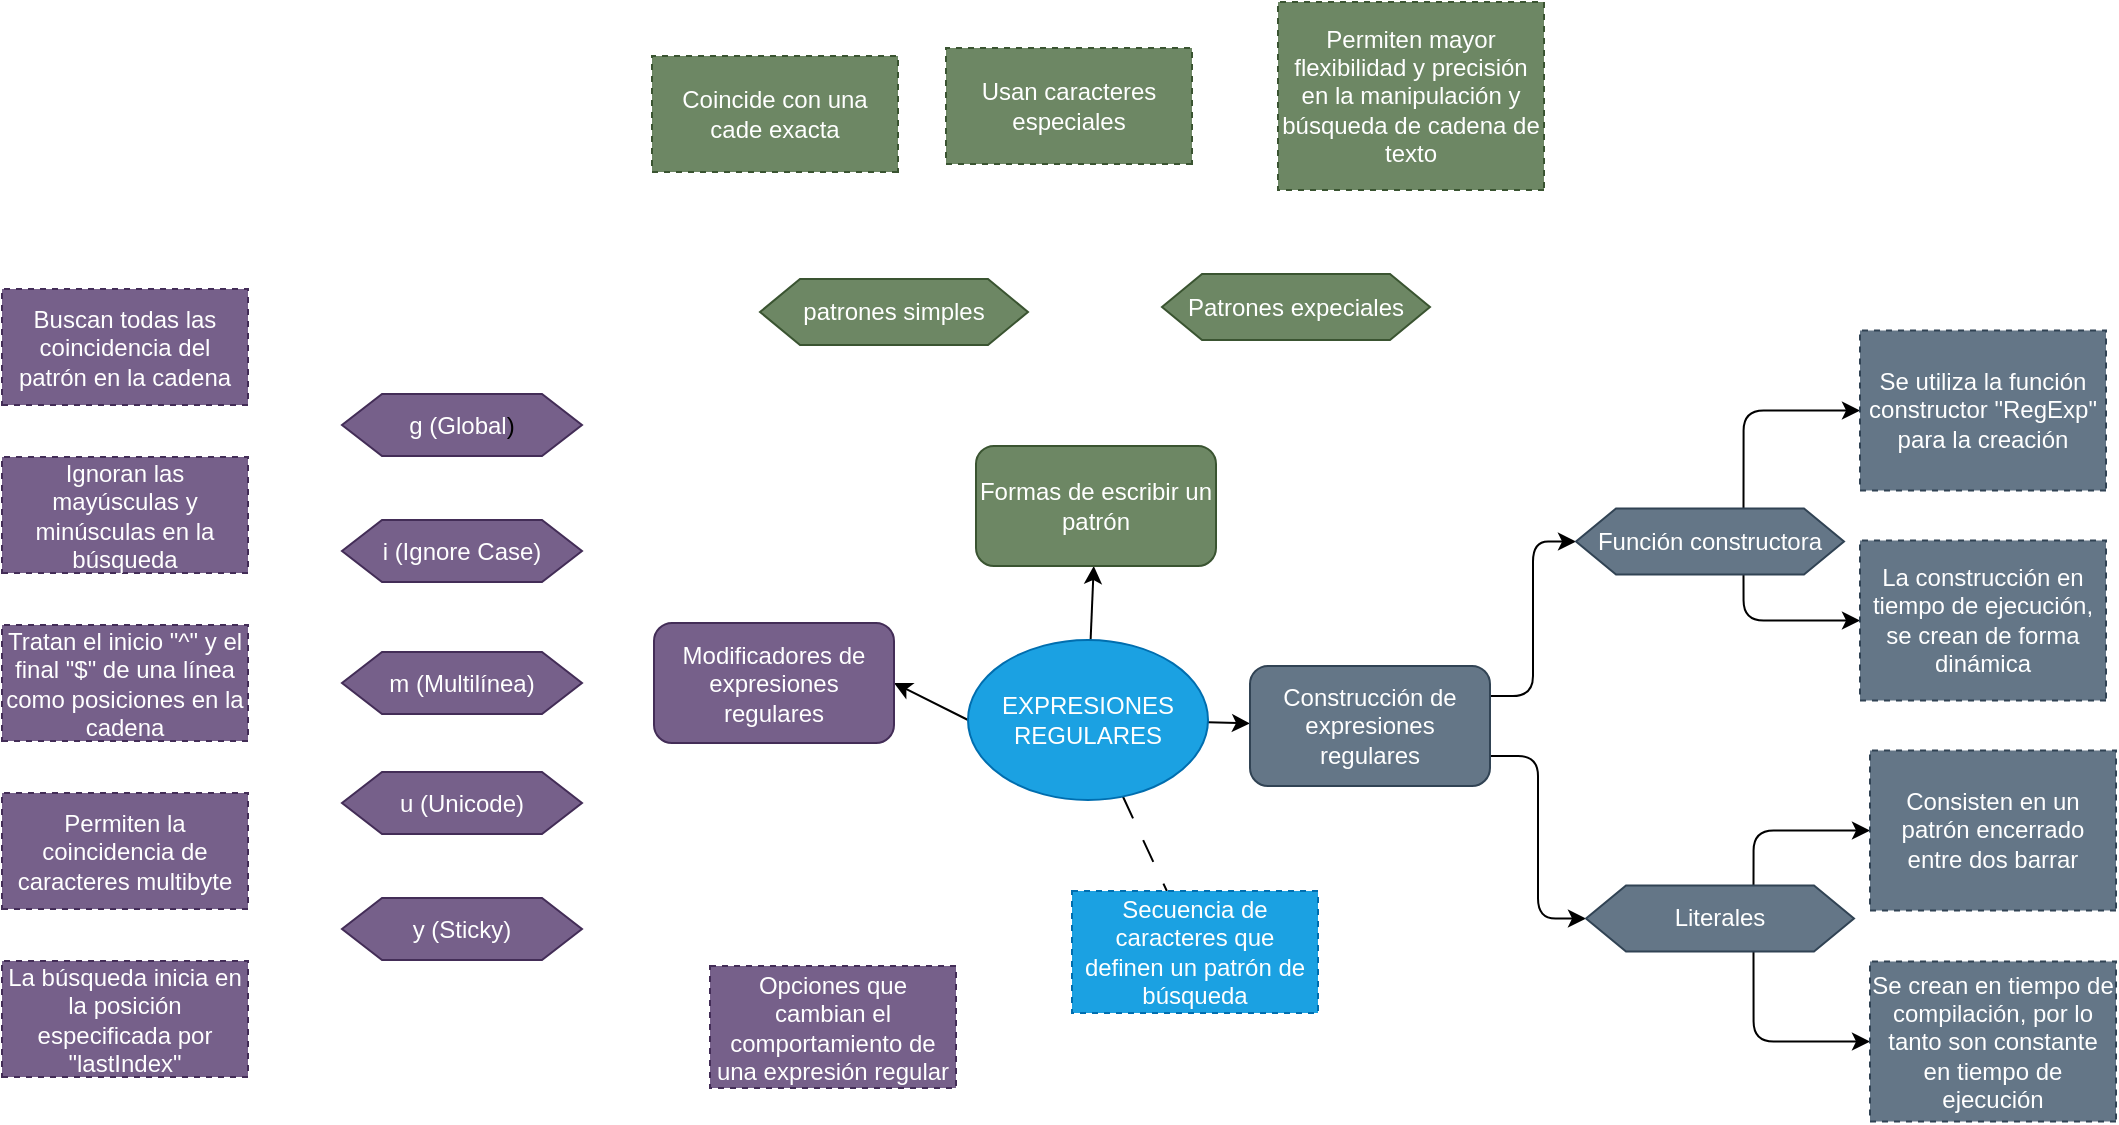 <mxfile version="24.5.1" type="device" pages="2">
  <diagram name="Expresiones regulares" id="2V7hDnaWoVAFgfYuuwn-">
    <mxGraphModel dx="2057" dy="1156" grid="0" gridSize="10" guides="1" tooltips="1" connect="1" arrows="1" fold="1" page="0" pageScale="1" pageWidth="1169" pageHeight="827" background="none" math="0" shadow="0">
      <root>
        <mxCell id="0" />
        <mxCell id="1" parent="0" />
        <mxCell id="ImYyobWtf8lJqjhgtRaY-94" style="rounded=0;orthogonalLoop=1;jettySize=auto;html=1;exitX=0;exitY=0.5;exitDx=0;exitDy=0;entryX=1;entryY=0.5;entryDx=0;entryDy=0;" parent="1" source="ImYyobWtf8lJqjhgtRaY-79" target="ImYyobWtf8lJqjhgtRaY-92" edge="1">
          <mxGeometry relative="1" as="geometry" />
        </mxCell>
        <mxCell id="ImYyobWtf8lJqjhgtRaY-96" value="" style="rounded=0;orthogonalLoop=1;jettySize=auto;html=1;" parent="1" source="ImYyobWtf8lJqjhgtRaY-79" target="ImYyobWtf8lJqjhgtRaY-81" edge="1">
          <mxGeometry relative="1" as="geometry" />
        </mxCell>
        <mxCell id="ImYyobWtf8lJqjhgtRaY-98" value="" style="rounded=0;orthogonalLoop=1;jettySize=auto;html=1;dashed=1;dashPattern=12 12;endArrow=none;endFill=0;" parent="1" source="ImYyobWtf8lJqjhgtRaY-79" target="ImYyobWtf8lJqjhgtRaY-97" edge="1">
          <mxGeometry relative="1" as="geometry" />
        </mxCell>
        <mxCell id="ImYyobWtf8lJqjhgtRaY-140" value="" style="rounded=0;orthogonalLoop=1;jettySize=auto;html=1;" parent="1" source="ImYyobWtf8lJqjhgtRaY-79" target="ImYyobWtf8lJqjhgtRaY-136" edge="1">
          <mxGeometry relative="1" as="geometry" />
        </mxCell>
        <mxCell id="ImYyobWtf8lJqjhgtRaY-79" value="EXPRESIONES REGULARES" style="ellipse;whiteSpace=wrap;html=1;fillColor=#1ba1e2;fontColor=#ffffff;strokeColor=#006EAF;" parent="1" vertex="1">
          <mxGeometry x="9" y="249" width="120" height="80" as="geometry" />
        </mxCell>
        <mxCell id="ImYyobWtf8lJqjhgtRaY-120" style="edgeStyle=orthogonalEdgeStyle;rounded=1;orthogonalLoop=1;jettySize=auto;html=1;exitX=1;exitY=0.25;exitDx=0;exitDy=0;entryX=0;entryY=0.5;entryDx=0;entryDy=0;curved=0;" parent="1" source="ImYyobWtf8lJqjhgtRaY-81" target="ImYyobWtf8lJqjhgtRaY-101" edge="1">
          <mxGeometry relative="1" as="geometry" />
        </mxCell>
        <mxCell id="ImYyobWtf8lJqjhgtRaY-121" style="edgeStyle=orthogonalEdgeStyle;rounded=1;orthogonalLoop=1;jettySize=auto;html=1;exitX=1;exitY=0.75;exitDx=0;exitDy=0;entryX=0;entryY=0.5;entryDx=0;entryDy=0;strokeColor=none;curved=0;" parent="1" source="ImYyobWtf8lJqjhgtRaY-81" target="ImYyobWtf8lJqjhgtRaY-102" edge="1">
          <mxGeometry relative="1" as="geometry" />
        </mxCell>
        <mxCell id="ImYyobWtf8lJqjhgtRaY-126" style="edgeStyle=orthogonalEdgeStyle;rounded=1;orthogonalLoop=1;jettySize=auto;html=1;exitX=1;exitY=0.75;exitDx=0;exitDy=0;entryX=0;entryY=0.5;entryDx=0;entryDy=0;curved=0;" parent="1" source="ImYyobWtf8lJqjhgtRaY-81" target="ImYyobWtf8lJqjhgtRaY-102" edge="1">
          <mxGeometry relative="1" as="geometry" />
        </mxCell>
        <mxCell id="ImYyobWtf8lJqjhgtRaY-81" value="Construcción de expresiones regulares" style="rounded=1;whiteSpace=wrap;html=1;fillColor=#647687;strokeColor=#314354;fontColor=#ffffff;" parent="1" vertex="1">
          <mxGeometry x="150" y="262" width="120" height="60" as="geometry" />
        </mxCell>
        <mxCell id="ImYyobWtf8lJqjhgtRaY-154" value="" style="edgeStyle=orthogonalEdgeStyle;rounded=1;orthogonalLoop=1;jettySize=auto;html=1;fillColor=#76608a;strokeColor=#FFFFFF;curved=0;" parent="1" source="ImYyobWtf8lJqjhgtRaY-92" target="ImYyobWtf8lJqjhgtRaY-150" edge="1">
          <mxGeometry relative="1" as="geometry" />
        </mxCell>
        <mxCell id="ImYyobWtf8lJqjhgtRaY-155" style="edgeStyle=orthogonalEdgeStyle;rounded=1;orthogonalLoop=1;jettySize=auto;html=1;exitX=0.25;exitY=0;exitDx=0;exitDy=0;entryX=1;entryY=0.5;entryDx=0;entryDy=0;fillColor=#76608a;strokeColor=#FFFFFF;curved=0;" parent="1" source="ImYyobWtf8lJqjhgtRaY-92" target="ImYyobWtf8lJqjhgtRaY-148" edge="1">
          <mxGeometry relative="1" as="geometry" />
        </mxCell>
        <mxCell id="ImYyobWtf8lJqjhgtRaY-156" style="edgeStyle=orthogonalEdgeStyle;rounded=1;orthogonalLoop=1;jettySize=auto;html=1;exitX=0.5;exitY=0;exitDx=0;exitDy=0;entryX=1;entryY=0.5;entryDx=0;entryDy=0;fillColor=#76608a;strokeColor=#FFFFFF;curved=0;" parent="1" source="ImYyobWtf8lJqjhgtRaY-92" target="ImYyobWtf8lJqjhgtRaY-153" edge="1">
          <mxGeometry relative="1" as="geometry" />
        </mxCell>
        <mxCell id="ImYyobWtf8lJqjhgtRaY-157" style="edgeStyle=orthogonalEdgeStyle;rounded=1;orthogonalLoop=1;jettySize=auto;html=1;exitX=0.25;exitY=1;exitDx=0;exitDy=0;entryX=1;entryY=0.5;entryDx=0;entryDy=0;fillColor=#76608a;strokeColor=#FFFFFF;curved=0;" parent="1" source="ImYyobWtf8lJqjhgtRaY-92" target="ImYyobWtf8lJqjhgtRaY-151" edge="1">
          <mxGeometry relative="1" as="geometry" />
        </mxCell>
        <mxCell id="ImYyobWtf8lJqjhgtRaY-158" style="edgeStyle=orthogonalEdgeStyle;rounded=1;orthogonalLoop=1;jettySize=auto;html=1;exitX=0.5;exitY=1;exitDx=0;exitDy=0;entryX=1;entryY=0.5;entryDx=0;entryDy=0;fillColor=#76608a;strokeColor=#FFFFFF;curved=0;" parent="1" source="ImYyobWtf8lJqjhgtRaY-92" target="ImYyobWtf8lJqjhgtRaY-152" edge="1">
          <mxGeometry relative="1" as="geometry" />
        </mxCell>
        <mxCell id="ImYyobWtf8lJqjhgtRaY-170" style="edgeStyle=orthogonalEdgeStyle;rounded=0;orthogonalLoop=1;jettySize=auto;html=1;exitX=0.75;exitY=1;exitDx=0;exitDy=0;entryX=0.5;entryY=0;entryDx=0;entryDy=0;endArrow=none;endFill=0;dashed=1;dashPattern=12 12;fillColor=#76608a;strokeColor=#FFFFFF;" parent="1" source="ImYyobWtf8lJqjhgtRaY-92" target="ImYyobWtf8lJqjhgtRaY-169" edge="1">
          <mxGeometry relative="1" as="geometry" />
        </mxCell>
        <mxCell id="ImYyobWtf8lJqjhgtRaY-92" value="Modificadores de expresiones regulares" style="rounded=1;whiteSpace=wrap;html=1;fillColor=#76608a;fontColor=#ffffff;strokeColor=#432D57;" parent="1" vertex="1">
          <mxGeometry x="-148" y="240.5" width="120" height="60" as="geometry" />
        </mxCell>
        <mxCell id="ImYyobWtf8lJqjhgtRaY-97" value="Secuencia de caracteres que definen un patrón de búsqueda" style="text;html=1;align=center;verticalAlign=middle;whiteSpace=wrap;rounded=0;dashed=1;strokeColor=#006EAF;fillColor=#1ba1e2;fontColor=#ffffff;" parent="1" vertex="1">
          <mxGeometry x="61" y="374.5" width="123" height="61" as="geometry" />
        </mxCell>
        <mxCell id="ImYyobWtf8lJqjhgtRaY-122" style="edgeStyle=orthogonalEdgeStyle;rounded=1;orthogonalLoop=1;jettySize=auto;html=1;exitX=0.625;exitY=0;exitDx=0;exitDy=0;entryX=0;entryY=0.5;entryDx=0;entryDy=0;curved=0;fillColor=#004C99;" parent="1" source="ImYyobWtf8lJqjhgtRaY-101" target="ImYyobWtf8lJqjhgtRaY-116" edge="1">
          <mxGeometry relative="1" as="geometry" />
        </mxCell>
        <mxCell id="ImYyobWtf8lJqjhgtRaY-123" style="edgeStyle=orthogonalEdgeStyle;rounded=1;orthogonalLoop=1;jettySize=auto;html=1;exitX=0.625;exitY=1;exitDx=0;exitDy=0;entryX=0;entryY=0.5;entryDx=0;entryDy=0;curved=0;fillColor=#004C99;" parent="1" source="ImYyobWtf8lJqjhgtRaY-101" target="ImYyobWtf8lJqjhgtRaY-118" edge="1">
          <mxGeometry relative="1" as="geometry" />
        </mxCell>
        <mxCell id="ImYyobWtf8lJqjhgtRaY-101" value="Función constructora" style="shape=hexagon;perimeter=hexagonPerimeter2;whiteSpace=wrap;html=1;fixedSize=1;fillColor=#647687;fontColor=#ffffff;strokeColor=#314354;" parent="1" vertex="1">
          <mxGeometry x="313" y="183.25" width="134" height="33" as="geometry" />
        </mxCell>
        <mxCell id="ImYyobWtf8lJqjhgtRaY-124" style="edgeStyle=orthogonalEdgeStyle;rounded=1;orthogonalLoop=1;jettySize=auto;html=1;exitX=0.625;exitY=0;exitDx=0;exitDy=0;entryX=0;entryY=0.5;entryDx=0;entryDy=0;curved=0;fillColor=#004C99;" parent="1" source="ImYyobWtf8lJqjhgtRaY-102" target="ImYyobWtf8lJqjhgtRaY-111" edge="1">
          <mxGeometry relative="1" as="geometry" />
        </mxCell>
        <mxCell id="ImYyobWtf8lJqjhgtRaY-125" style="edgeStyle=orthogonalEdgeStyle;rounded=1;orthogonalLoop=1;jettySize=auto;html=1;exitX=0.625;exitY=1;exitDx=0;exitDy=0;entryX=0;entryY=0.5;entryDx=0;entryDy=0;curved=0;fillColor=#004C99;" parent="1" source="ImYyobWtf8lJqjhgtRaY-102" target="ImYyobWtf8lJqjhgtRaY-113" edge="1">
          <mxGeometry relative="1" as="geometry" />
        </mxCell>
        <mxCell id="ImYyobWtf8lJqjhgtRaY-102" value="Literales" style="shape=hexagon;perimeter=hexagonPerimeter2;whiteSpace=wrap;html=1;fixedSize=1;fillColor=#647687;fontColor=#ffffff;strokeColor=#314354;" parent="1" vertex="1">
          <mxGeometry x="318" y="371.75" width="134" height="33" as="geometry" />
        </mxCell>
        <mxCell id="ImYyobWtf8lJqjhgtRaY-111" value="Consisten en un patrón encerrado entre dos barrar" style="text;html=1;align=center;verticalAlign=middle;whiteSpace=wrap;rounded=0;dashed=1;strokeColor=#314354;fillColor=#647687;flipH=1;flipV=1;fontColor=#ffffff;" parent="1" vertex="1">
          <mxGeometry x="460" y="304.25" width="123" height="80" as="geometry" />
        </mxCell>
        <mxCell id="ImYyobWtf8lJqjhgtRaY-113" value="Se crean en tiempo de compilación, por lo tanto son constante en tiempo de ejecución" style="text;html=1;align=center;verticalAlign=middle;whiteSpace=wrap;rounded=0;dashed=1;strokeColor=#314354;fillColor=#647687;flipH=1;flipV=1;fontColor=#ffffff;" parent="1" vertex="1">
          <mxGeometry x="460" y="409.75" width="123" height="80" as="geometry" />
        </mxCell>
        <mxCell id="ImYyobWtf8lJqjhgtRaY-116" value="Se utiliza la función constructor &quot;RegExp&quot; para la creación" style="text;html=1;align=center;verticalAlign=middle;whiteSpace=wrap;rounded=0;dashed=1;strokeColor=#314354;fillColor=#647687;flipH=1;flipV=1;fontColor=#ffffff;" parent="1" vertex="1">
          <mxGeometry x="455" y="94.25" width="123" height="80" as="geometry" />
        </mxCell>
        <mxCell id="ImYyobWtf8lJqjhgtRaY-118" value="La construcción en tiempo de ejecución, se crean de forma dinámica" style="text;html=1;align=center;verticalAlign=middle;whiteSpace=wrap;rounded=0;dashed=1;strokeColor=#314354;fillColor=#647687;flipH=1;flipV=1;fontColor=#ffffff;" parent="1" vertex="1">
          <mxGeometry x="455" y="199.25" width="123" height="80" as="geometry" />
        </mxCell>
        <mxCell id="ImYyobWtf8lJqjhgtRaY-141" style="edgeStyle=orthogonalEdgeStyle;rounded=1;orthogonalLoop=1;jettySize=auto;html=1;exitX=0.25;exitY=0;exitDx=0;exitDy=0;entryX=0.5;entryY=1;entryDx=0;entryDy=0;curved=0;fillColor=#6d8764;strokeColor=#FFFFFF;" parent="1" source="ImYyobWtf8lJqjhgtRaY-136" target="ImYyobWtf8lJqjhgtRaY-137" edge="1">
          <mxGeometry relative="1" as="geometry" />
        </mxCell>
        <mxCell id="ImYyobWtf8lJqjhgtRaY-142" style="edgeStyle=orthogonalEdgeStyle;rounded=1;orthogonalLoop=1;jettySize=auto;html=1;exitX=0.75;exitY=0;exitDx=0;exitDy=0;curved=0;fillColor=#6d8764;strokeColor=#FFFFFF;" parent="1" source="ImYyobWtf8lJqjhgtRaY-136" target="ImYyobWtf8lJqjhgtRaY-138" edge="1">
          <mxGeometry relative="1" as="geometry" />
        </mxCell>
        <mxCell id="ImYyobWtf8lJqjhgtRaY-136" value="Formas de escribir un patrón" style="rounded=1;whiteSpace=wrap;html=1;fillColor=#6d8764;strokeColor=#3A5431;fontColor=#ffffff;" parent="1" vertex="1">
          <mxGeometry x="13" y="152" width="120" height="60" as="geometry" />
        </mxCell>
        <mxCell id="ImYyobWtf8lJqjhgtRaY-143" value="" style="edgeStyle=orthogonalEdgeStyle;rounded=1;orthogonalLoop=1;jettySize=auto;html=1;curved=0;fillColor=#6d8764;strokeColor=#FFFFFF;" parent="1" source="ImYyobWtf8lJqjhgtRaY-137" target="ImYyobWtf8lJqjhgtRaY-139" edge="1">
          <mxGeometry relative="1" as="geometry" />
        </mxCell>
        <mxCell id="ImYyobWtf8lJqjhgtRaY-137" value="patrones simples" style="shape=hexagon;perimeter=hexagonPerimeter2;whiteSpace=wrap;html=1;fixedSize=1;fillColor=#6d8764;strokeColor=#3A5431;fontColor=#ffffff;" parent="1" vertex="1">
          <mxGeometry x="-95" y="68.5" width="134" height="33" as="geometry" />
        </mxCell>
        <mxCell id="ImYyobWtf8lJqjhgtRaY-145" style="edgeStyle=orthogonalEdgeStyle;rounded=1;orthogonalLoop=1;jettySize=auto;html=1;exitX=0.375;exitY=0;exitDx=0;exitDy=0;entryX=0.5;entryY=1;entryDx=0;entryDy=0;curved=0;fillColor=#6d8764;strokeColor=#FFFFFF;" parent="1" source="ImYyobWtf8lJqjhgtRaY-138" target="ImYyobWtf8lJqjhgtRaY-144" edge="1">
          <mxGeometry relative="1" as="geometry" />
        </mxCell>
        <mxCell id="ImYyobWtf8lJqjhgtRaY-147" style="edgeStyle=orthogonalEdgeStyle;rounded=1;orthogonalLoop=1;jettySize=auto;html=1;exitX=0.625;exitY=0;exitDx=0;exitDy=0;entryX=0.5;entryY=1;entryDx=0;entryDy=0;curved=0;fillColor=#6d8764;strokeColor=#FFFFFF;" parent="1" source="ImYyobWtf8lJqjhgtRaY-138" target="ImYyobWtf8lJqjhgtRaY-146" edge="1">
          <mxGeometry relative="1" as="geometry" />
        </mxCell>
        <mxCell id="ImYyobWtf8lJqjhgtRaY-138" value="Patrones expeciales" style="shape=hexagon;perimeter=hexagonPerimeter2;whiteSpace=wrap;html=1;fixedSize=1;fillColor=#6d8764;strokeColor=#3A5431;fontColor=#ffffff;" parent="1" vertex="1">
          <mxGeometry x="106" y="66.0" width="134" height="33" as="geometry" />
        </mxCell>
        <mxCell id="ImYyobWtf8lJqjhgtRaY-139" value="Coincide con una cade exacta" style="text;html=1;align=center;verticalAlign=middle;whiteSpace=wrap;rounded=0;dashed=1;strokeColor=#3A5431;fillColor=#6d8764;flipH=1;flipV=1;fontColor=#ffffff;" parent="1" vertex="1">
          <mxGeometry x="-149" y="-43" width="123" height="58" as="geometry" />
        </mxCell>
        <mxCell id="ImYyobWtf8lJqjhgtRaY-144" value="Usan caracteres especiales&lt;span style=&quot;font-family: monospace; font-size: 0px; text-align: start; text-wrap: nowrap;&quot;&gt;%3CmxGraphModel%3E%3Croot%3E%3CmxCell%20id%3D%220%22%2F%3E%3CmxCell%20id%3D%221%22%20parent%3D%220%22%2F%3E%3CmxCell%20id%3D%222%22%20value%3D%22Coincide%20con%20una%20cade%20exacta%22%20style%3D%22text%3Bhtml%3D1%3Balign%3Dcenter%3BverticalAlign%3Dmiddle%3BwhiteSpace%3Dwrap%3Brounded%3D0%3Bdashed%3D1%3BstrokeColor%3Ddefault%3BfillColor%3D%23004C99%3BflipH%3D1%3BflipV%3D1%3B%22%20vertex%3D%221%22%20parent%3D%221%22%3E%3CmxGeometry%20x%3D%22-89.5%22%20y%3D%22-46%22%20width%3D%22123%22%20height%3D%2258%22%20as%3D%22geometry%22%2F%3E%3C%2FmxCell%3E%3C%2Froot%3E%3C%2FmxGraphModel%3E&lt;/span&gt;" style="text;html=1;align=center;verticalAlign=middle;whiteSpace=wrap;rounded=0;dashed=1;strokeColor=#3A5431;fillColor=#6d8764;flipH=1;flipV=1;fontColor=#ffffff;" parent="1" vertex="1">
          <mxGeometry x="-2" y="-47" width="123" height="58" as="geometry" />
        </mxCell>
        <mxCell id="ImYyobWtf8lJqjhgtRaY-146" value="Permiten mayor flexibilidad y precisión en la manipulación y búsqueda de cadena de texto" style="text;html=1;align=center;verticalAlign=middle;whiteSpace=wrap;rounded=0;dashed=1;strokeColor=#3A5431;fillColor=#6d8764;flipH=1;flipV=1;fontColor=#ffffff;" parent="1" vertex="1">
          <mxGeometry x="164" y="-70" width="133" height="94" as="geometry" />
        </mxCell>
        <mxCell id="ImYyobWtf8lJqjhgtRaY-165" style="edgeStyle=orthogonalEdgeStyle;rounded=1;orthogonalLoop=1;jettySize=auto;html=1;exitX=0;exitY=0.5;exitDx=0;exitDy=0;entryX=1;entryY=0.5;entryDx=0;entryDy=0;fillColor=#76608a;strokeColor=#FFFFFF;curved=0;" parent="1" source="ImYyobWtf8lJqjhgtRaY-148" target="ImYyobWtf8lJqjhgtRaY-161" edge="1">
          <mxGeometry relative="1" as="geometry" />
        </mxCell>
        <mxCell id="ImYyobWtf8lJqjhgtRaY-148" value="i (Ignore Case)" style="shape=hexagon;perimeter=hexagonPerimeter2;whiteSpace=wrap;html=1;fixedSize=1;flipH=0;flipV=0;fillColor=#76608a;fontColor=#ffffff;strokeColor=#432D57;" parent="1" vertex="1">
          <mxGeometry x="-304" y="189" width="120" height="31" as="geometry" />
        </mxCell>
        <mxCell id="ImYyobWtf8lJqjhgtRaY-166" style="edgeStyle=orthogonalEdgeStyle;rounded=1;orthogonalLoop=1;jettySize=auto;html=1;exitX=0;exitY=0.5;exitDx=0;exitDy=0;entryX=1;entryY=0.5;entryDx=0;entryDy=0;fillColor=#76608a;strokeColor=#FFFFFF;curved=0;" parent="1" source="ImYyobWtf8lJqjhgtRaY-150" target="ImYyobWtf8lJqjhgtRaY-159" edge="1">
          <mxGeometry relative="1" as="geometry" />
        </mxCell>
        <mxCell id="ImYyobWtf8lJqjhgtRaY-150" value="m (Multilínea)" style="shape=hexagon;perimeter=hexagonPerimeter2;whiteSpace=wrap;html=1;fixedSize=1;flipH=0;flipV=0;fillColor=#76608a;fontColor=#ffffff;strokeColor=#432D57;" parent="1" vertex="1">
          <mxGeometry x="-304" y="255" width="120" height="31" as="geometry" />
        </mxCell>
        <mxCell id="ImYyobWtf8lJqjhgtRaY-167" style="edgeStyle=orthogonalEdgeStyle;rounded=1;orthogonalLoop=1;jettySize=auto;html=1;exitX=0;exitY=0.5;exitDx=0;exitDy=0;entryX=1;entryY=0.5;entryDx=0;entryDy=0;fillColor=#76608a;strokeColor=#FFFFFF;curved=0;" parent="1" source="ImYyobWtf8lJqjhgtRaY-151" target="ImYyobWtf8lJqjhgtRaY-160" edge="1">
          <mxGeometry relative="1" as="geometry" />
        </mxCell>
        <mxCell id="ImYyobWtf8lJqjhgtRaY-151" value="u (Unicode)" style="shape=hexagon;perimeter=hexagonPerimeter2;whiteSpace=wrap;html=1;fixedSize=1;flipH=0;flipV=0;fillColor=#76608a;fontColor=#ffffff;strokeColor=#432D57;" parent="1" vertex="1">
          <mxGeometry x="-304" y="315" width="120" height="31" as="geometry" />
        </mxCell>
        <mxCell id="ImYyobWtf8lJqjhgtRaY-168" style="edgeStyle=orthogonalEdgeStyle;rounded=1;orthogonalLoop=1;jettySize=auto;html=1;exitX=0;exitY=0.5;exitDx=0;exitDy=0;entryX=1;entryY=0.5;entryDx=0;entryDy=0;fillColor=#76608a;strokeColor=#FFFFFF;curved=0;" parent="1" source="ImYyobWtf8lJqjhgtRaY-152" target="ImYyobWtf8lJqjhgtRaY-163" edge="1">
          <mxGeometry relative="1" as="geometry" />
        </mxCell>
        <mxCell id="ImYyobWtf8lJqjhgtRaY-152" value="y (Sticky)" style="shape=hexagon;perimeter=hexagonPerimeter2;whiteSpace=wrap;html=1;fixedSize=1;flipH=0;flipV=0;fillColor=#76608a;fontColor=#ffffff;strokeColor=#432D57;" parent="1" vertex="1">
          <mxGeometry x="-304" y="378" width="120" height="31" as="geometry" />
        </mxCell>
        <mxCell id="ImYyobWtf8lJqjhgtRaY-164" style="edgeStyle=orthogonalEdgeStyle;rounded=1;orthogonalLoop=1;jettySize=auto;html=1;exitX=0;exitY=0.5;exitDx=0;exitDy=0;entryX=1;entryY=0.5;entryDx=0;entryDy=0;fillColor=#76608a;strokeColor=#FFFFFF;curved=0;" parent="1" source="ImYyobWtf8lJqjhgtRaY-153" target="ImYyobWtf8lJqjhgtRaY-162" edge="1">
          <mxGeometry relative="1" as="geometry" />
        </mxCell>
        <mxCell id="ImYyobWtf8lJqjhgtRaY-153" value="g (Global&lt;span data-darkreader-inline-color=&quot;&quot; data-darkreader-inline-bgcolor=&quot;&quot; style=&quot;background-color: initial; color: rgb(0, 0, 0); --darkreader-inline-bgcolor: initial; --darkreader-inline-color: #e8e6e3;&quot;&gt;)&lt;/span&gt;" style="shape=hexagon;perimeter=hexagonPerimeter2;whiteSpace=wrap;html=1;fixedSize=1;flipH=0;flipV=0;fillColor=#76608a;fontColor=#ffffff;strokeColor=#432D57;" parent="1" vertex="1">
          <mxGeometry x="-304" y="126" width="120" height="31" as="geometry" />
        </mxCell>
        <mxCell id="ImYyobWtf8lJqjhgtRaY-159" value="Tratan el inicio &quot;^&quot; y el final &quot;$&quot; de una línea como posiciones en la cadena" style="text;html=1;align=center;verticalAlign=middle;whiteSpace=wrap;rounded=0;dashed=1;strokeColor=#432D57;fillColor=#76608a;flipH=0;flipV=1;fontColor=#ffffff;" parent="1" vertex="1">
          <mxGeometry x="-474" y="241.5" width="123" height="58" as="geometry" />
        </mxCell>
        <mxCell id="ImYyobWtf8lJqjhgtRaY-160" value="Permiten la coincidencia de caracteres multibyte" style="text;html=1;align=center;verticalAlign=middle;whiteSpace=wrap;rounded=0;dashed=1;strokeColor=#432D57;fillColor=#76608a;flipH=0;flipV=1;fontColor=#ffffff;" parent="1" vertex="1">
          <mxGeometry x="-474" y="325.5" width="123" height="58" as="geometry" />
        </mxCell>
        <mxCell id="ImYyobWtf8lJqjhgtRaY-161" value="Ignoran las mayúsculas y minúsculas en la búsqueda" style="text;html=1;align=center;verticalAlign=middle;whiteSpace=wrap;rounded=0;dashed=1;strokeColor=#432D57;fillColor=#76608a;flipH=0;flipV=1;fontColor=#ffffff;" parent="1" vertex="1">
          <mxGeometry x="-474" y="157.5" width="123" height="58" as="geometry" />
        </mxCell>
        <mxCell id="ImYyobWtf8lJqjhgtRaY-162" value="Buscan todas las coincidencia del patrón en la cadena" style="text;html=1;align=center;verticalAlign=middle;whiteSpace=wrap;rounded=0;dashed=1;strokeColor=#432D57;fillColor=#76608a;flipH=0;flipV=1;fontColor=#ffffff;" parent="1" vertex="1">
          <mxGeometry x="-474" y="73.5" width="123" height="58" as="geometry" />
        </mxCell>
        <mxCell id="ImYyobWtf8lJqjhgtRaY-163" value="La búsqueda inicia en la posición especificada por &quot;lastIndex&quot;" style="text;html=1;align=center;verticalAlign=middle;whiteSpace=wrap;rounded=0;dashed=1;strokeColor=#432D57;fillColor=#76608a;flipH=0;flipV=1;fontColor=#ffffff;" parent="1" vertex="1">
          <mxGeometry x="-474" y="409.5" width="123" height="58" as="geometry" />
        </mxCell>
        <mxCell id="ImYyobWtf8lJqjhgtRaY-169" value="Opciones que cambian el comportamiento de una expresión regular" style="text;html=1;align=center;verticalAlign=middle;whiteSpace=wrap;rounded=0;dashed=1;strokeColor=#432D57;fillColor=#76608a;fontColor=#ffffff;" parent="1" vertex="1">
          <mxGeometry x="-120" y="412" width="123" height="61" as="geometry" />
        </mxCell>
      </root>
    </mxGraphModel>
  </diagram>
  <diagram id="8XkC4zxLmpSq2GqIhS9H" name="Caracteres especiales">
    <mxGraphModel dx="1035" dy="1020" grid="0" gridSize="10" guides="1" tooltips="1" connect="1" arrows="1" fold="1" page="0" pageScale="1" pageWidth="1169" pageHeight="827" math="0" shadow="0">
      <root>
        <mxCell id="0" />
        <mxCell id="1" parent="0" />
        <mxCell id="P-TKypuoRbTeVwkGlx0B-3" value="" style="rounded=1;orthogonalLoop=1;jettySize=auto;html=1;fillColor=#0050ef;strokeColor=#001DBC;" edge="1" parent="1" source="P-TKypuoRbTeVwkGlx0B-1" target="P-TKypuoRbTeVwkGlx0B-2">
          <mxGeometry relative="1" as="geometry" />
        </mxCell>
        <mxCell id="P-TKypuoRbTeVwkGlx0B-1" value="EXPRESIONES REGULARES CON CARACTERES ESPECIALES" style="ellipse;whiteSpace=wrap;html=1;fillColor=#fa6800;fontColor=#000000;strokeColor=#C73500;" vertex="1" parent="1">
          <mxGeometry x="197" y="223" width="120" height="80" as="geometry" />
        </mxCell>
        <mxCell id="P-TKypuoRbTeVwkGlx0B-46" style="edgeStyle=orthogonalEdgeStyle;rounded=1;orthogonalLoop=1;jettySize=auto;html=1;exitX=0.75;exitY=0;exitDx=0;exitDy=0;entryX=0;entryY=0.5;entryDx=0;entryDy=0;curved=0;fillColor=#6d8764;strokeColor=#3A5431;" edge="1" parent="1" source="P-TKypuoRbTeVwkGlx0B-2" target="P-TKypuoRbTeVwkGlx0B-4">
          <mxGeometry relative="1" as="geometry" />
        </mxCell>
        <mxCell id="P-TKypuoRbTeVwkGlx0B-47" style="edgeStyle=orthogonalEdgeStyle;rounded=1;orthogonalLoop=1;jettySize=auto;html=1;exitX=1;exitY=0.5;exitDx=0;exitDy=0;entryX=0;entryY=0.5;entryDx=0;entryDy=0;curved=0;fillColor=#6d8764;strokeColor=#3A5431;" edge="1" parent="1" source="P-TKypuoRbTeVwkGlx0B-2" target="P-TKypuoRbTeVwkGlx0B-5">
          <mxGeometry relative="1" as="geometry" />
        </mxCell>
        <mxCell id="P-TKypuoRbTeVwkGlx0B-48" style="edgeStyle=orthogonalEdgeStyle;rounded=1;orthogonalLoop=1;jettySize=auto;html=1;exitX=0.75;exitY=1;exitDx=0;exitDy=0;entryX=0;entryY=0.5;entryDx=0;entryDy=0;curved=0;fillColor=#6d8764;strokeColor=#3A5431;" edge="1" parent="1" source="P-TKypuoRbTeVwkGlx0B-2" target="P-TKypuoRbTeVwkGlx0B-36">
          <mxGeometry relative="1" as="geometry" />
        </mxCell>
        <mxCell id="P-TKypuoRbTeVwkGlx0B-2" value="ASERCIONES" style="rounded=1;whiteSpace=wrap;html=1;fillColor=#6d8764;fontColor=#ffffff;strokeColor=#3A5431;" vertex="1" parent="1">
          <mxGeometry x="378" y="229.75" width="120" height="34.5" as="geometry" />
        </mxCell>
        <mxCell id="P-TKypuoRbTeVwkGlx0B-21" style="edgeStyle=orthogonalEdgeStyle;rounded=1;orthogonalLoop=1;jettySize=auto;html=1;exitX=0.75;exitY=0;exitDx=0;exitDy=0;entryX=0;entryY=0.5;entryDx=0;entryDy=0;curved=0;fillColor=#6d8764;strokeColor=#3A5431;" edge="1" parent="1" source="P-TKypuoRbTeVwkGlx0B-4" target="P-TKypuoRbTeVwkGlx0B-7">
          <mxGeometry relative="1" as="geometry" />
        </mxCell>
        <mxCell id="P-TKypuoRbTeVwkGlx0B-22" style="edgeStyle=orthogonalEdgeStyle;rounded=1;orthogonalLoop=1;jettySize=auto;html=1;exitX=1;exitY=0.25;exitDx=0;exitDy=0;entryX=0;entryY=0.5;entryDx=0;entryDy=0;curved=0;fillColor=#6d8764;strokeColor=#3A5431;" edge="1" parent="1" source="P-TKypuoRbTeVwkGlx0B-4" target="P-TKypuoRbTeVwkGlx0B-8">
          <mxGeometry relative="1" as="geometry" />
        </mxCell>
        <mxCell id="P-TKypuoRbTeVwkGlx0B-23" style="edgeStyle=orthogonalEdgeStyle;rounded=1;orthogonalLoop=1;jettySize=auto;html=1;exitX=1;exitY=0.75;exitDx=0;exitDy=0;entryX=0;entryY=0.5;entryDx=0;entryDy=0;curved=0;fillColor=#6d8764;strokeColor=#3A5431;" edge="1" parent="1" source="P-TKypuoRbTeVwkGlx0B-4" target="P-TKypuoRbTeVwkGlx0B-9">
          <mxGeometry relative="1" as="geometry" />
        </mxCell>
        <mxCell id="P-TKypuoRbTeVwkGlx0B-24" style="edgeStyle=orthogonalEdgeStyle;rounded=1;orthogonalLoop=1;jettySize=auto;html=1;exitX=0.75;exitY=1;exitDx=0;exitDy=0;entryX=0;entryY=0.5;entryDx=0;entryDy=0;curved=0;fillColor=#6d8764;strokeColor=#3A5431;" edge="1" parent="1" source="P-TKypuoRbTeVwkGlx0B-4" target="P-TKypuoRbTeVwkGlx0B-10">
          <mxGeometry relative="1" as="geometry" />
        </mxCell>
        <mxCell id="P-TKypuoRbTeVwkGlx0B-4" value="Limite" style="rounded=1;whiteSpace=wrap;html=1;fillColor=#6d8764;fontColor=#ffffff;strokeColor=#3A5431;" vertex="1" parent="1">
          <mxGeometry x="546" y="100" width="120" height="60" as="geometry" />
        </mxCell>
        <mxCell id="P-TKypuoRbTeVwkGlx0B-32" style="edgeStyle=orthogonalEdgeStyle;rounded=1;orthogonalLoop=1;jettySize=auto;html=1;exitX=1;exitY=0.25;exitDx=0;exitDy=0;curved=0;fillColor=#6d8764;strokeColor=#3A5431;" edge="1" parent="1" source="P-TKypuoRbTeVwkGlx0B-5">
          <mxGeometry relative="1" as="geometry">
            <mxPoint x="698" y="314" as="targetPoint" />
          </mxGeometry>
        </mxCell>
        <mxCell id="P-TKypuoRbTeVwkGlx0B-33" style="edgeStyle=orthogonalEdgeStyle;rounded=0;orthogonalLoop=1;jettySize=auto;html=1;exitX=1;exitY=0.75;exitDx=0;exitDy=0;entryX=0;entryY=0.5;entryDx=0;entryDy=0;fillColor=#6d8764;strokeColor=#3A5431;" edge="1" parent="1" source="P-TKypuoRbTeVwkGlx0B-5" target="P-TKypuoRbTeVwkGlx0B-26">
          <mxGeometry relative="1" as="geometry" />
        </mxCell>
        <mxCell id="P-TKypuoRbTeVwkGlx0B-5" value="Anticipadas" style="rounded=1;whiteSpace=wrap;html=1;fillColor=#6d8764;fontColor=#ffffff;strokeColor=#3A5431;" vertex="1" parent="1">
          <mxGeometry x="538" y="307" width="120" height="60" as="geometry" />
        </mxCell>
        <mxCell id="P-TKypuoRbTeVwkGlx0B-16" style="edgeStyle=orthogonalEdgeStyle;rounded=1;orthogonalLoop=1;jettySize=auto;html=1;exitX=1;exitY=0.5;exitDx=0;exitDy=0;entryX=0;entryY=0.5;entryDx=0;entryDy=0;curved=0;fillColor=#6d8764;strokeColor=#3A5431;" edge="1" parent="1" source="P-TKypuoRbTeVwkGlx0B-7" target="P-TKypuoRbTeVwkGlx0B-12">
          <mxGeometry relative="1" as="geometry" />
        </mxCell>
        <mxCell id="P-TKypuoRbTeVwkGlx0B-7" value="^" style="shape=hexagon;perimeter=hexagonPerimeter2;whiteSpace=wrap;html=1;fixedSize=1;fontSize=14;fontStyle=1;fillColor=#6d8764;fontColor=#ffffff;strokeColor=#3A5431;" vertex="1" parent="1">
          <mxGeometry x="709" y="37" width="85" height="33" as="geometry" />
        </mxCell>
        <mxCell id="P-TKypuoRbTeVwkGlx0B-51" style="edgeStyle=orthogonalEdgeStyle;rounded=1;orthogonalLoop=1;jettySize=auto;html=1;exitX=1;exitY=0.5;exitDx=0;exitDy=0;entryX=0;entryY=0.5;entryDx=0;entryDy=0;curved=0;fillColor=#6d8764;strokeColor=#3A5431;" edge="1" parent="1" source="P-TKypuoRbTeVwkGlx0B-8" target="P-TKypuoRbTeVwkGlx0B-13">
          <mxGeometry relative="1" as="geometry" />
        </mxCell>
        <mxCell id="P-TKypuoRbTeVwkGlx0B-8" value="$" style="shape=hexagon;perimeter=hexagonPerimeter2;whiteSpace=wrap;html=1;fixedSize=1;fontSize=14;fontStyle=1;fillColor=#6d8764;fontColor=#ffffff;strokeColor=#3A5431;" vertex="1" parent="1">
          <mxGeometry x="712" y="87" width="85" height="33" as="geometry" />
        </mxCell>
        <mxCell id="P-TKypuoRbTeVwkGlx0B-52" style="edgeStyle=orthogonalEdgeStyle;rounded=1;orthogonalLoop=1;jettySize=auto;html=1;exitX=1;exitY=0.5;exitDx=0;exitDy=0;entryX=0;entryY=0.5;entryDx=0;entryDy=0;curved=0;fillColor=#6d8764;strokeColor=#3A5431;" edge="1" parent="1" source="P-TKypuoRbTeVwkGlx0B-9" target="P-TKypuoRbTeVwkGlx0B-14">
          <mxGeometry relative="1" as="geometry" />
        </mxCell>
        <mxCell id="P-TKypuoRbTeVwkGlx0B-9" value="\b&lt;span style=&quot;font-family: monospace; font-size: 0px; font-weight: 400; text-align: start; text-wrap: nowrap;&quot;&gt;%3CmxGraphModel%3E%3Croot%3E%3CmxCell%20id%3D%220%22%2F%3E%3CmxCell%20id%3D%221%22%20parent%3D%220%22%2F%3E%3CmxCell%20id%3D%222%22%20value%3D%22%24%22%20style%3D%22shape%3Dhexagon%3Bperimeter%3DhexagonPerimeter2%3BwhiteSpace%3Dwrap%3Bhtml%3D1%3BfixedSize%3D1%3BfontSize%3D14%3BfontStyle%3D1%22%20vertex%3D%221%22%20parent%3D%221%22%3E%3CmxGeometry%20x%3D%22657%22%20y%3D%2282%22%20width%3D%2285%22%20height%3D%2233%22%20as%3D%22geometry%22%2F%3E%3C%2FmxCell%3E%3C%2Froot%3E%3C%2FmxGraphModel%3E&lt;/span&gt;" style="shape=hexagon;perimeter=hexagonPerimeter2;whiteSpace=wrap;html=1;fixedSize=1;fontSize=14;fontStyle=1;fillColor=#6d8764;fontColor=#ffffff;strokeColor=#3A5431;" vertex="1" parent="1">
          <mxGeometry x="714" y="136" width="85" height="33" as="geometry" />
        </mxCell>
        <mxCell id="P-TKypuoRbTeVwkGlx0B-19" style="edgeStyle=orthogonalEdgeStyle;rounded=1;orthogonalLoop=1;jettySize=auto;html=1;exitX=1;exitY=0.5;exitDx=0;exitDy=0;entryX=0;entryY=0.5;entryDx=0;entryDy=0;curved=0;fillColor=#6d8764;strokeColor=#3A5431;" edge="1" parent="1" source="P-TKypuoRbTeVwkGlx0B-10" target="P-TKypuoRbTeVwkGlx0B-15">
          <mxGeometry relative="1" as="geometry" />
        </mxCell>
        <mxCell id="P-TKypuoRbTeVwkGlx0B-10" value="\B&lt;span style=&quot;font-family: monospace; font-size: 0px; font-weight: 400; text-align: start; text-wrap: nowrap;&quot;&gt;%3CmxGraphModel%3E%3Croot%3E%3CmxCell%20id%3D%220%22%2F%3E%3CmxCell%20id%3D%221%22%20parent%3D%220%22%2F%3E%3CmxCell%20id%3D%222%22%20value%3D%22%24%22%20style%3D%22shape%3Dhexagon%3Bperimeter%3DhexagonPerimeter2%3BwhiteSpace%3Dwrap%3Bhtml%3D1%3BfixedSize%3D1%3BfontSize%3D14%3BfontStyle%3D1%22%20vertex%3D%221%22%20parent%3D%221%22%3E%3CmxGeometry%20x%3D%22657%22%20y%3D%2282%22%20width%3D%2285%22%20height%3D%2233%22%20as%3D%22geometry%22%2F%3E%3C%2FmxCell%3E%3C%2Froot%3E%3C%2FmxGraphModel%3B&lt;/span&gt;" style="shape=hexagon;perimeter=hexagonPerimeter2;whiteSpace=wrap;html=1;fixedSize=1;fontSize=14;fontStyle=1;fillColor=#6d8764;fontColor=#ffffff;strokeColor=#3A5431;" vertex="1" parent="1">
          <mxGeometry x="717" y="186" width="85" height="33" as="geometry" />
        </mxCell>
        <mxCell id="P-TKypuoRbTeVwkGlx0B-12" value="Coinciden con el inicio de una cadena o una línea de una cadena si se utiliza el modificador (m)" style="text;html=1;align=center;verticalAlign=middle;whiteSpace=wrap;rounded=1;strokeColor=#3A5431;dashed=1;fillColor=#6d8764;fontColor=#ffffff;" vertex="1" parent="1">
          <mxGeometry x="840" y="-2" width="207" height="51" as="geometry" />
        </mxCell>
        <mxCell id="P-TKypuoRbTeVwkGlx0B-13" value="Coinciden con el final de una cadena o el final de la línea de una cadena si se utiliza el modificador (m)" style="text;html=1;align=center;verticalAlign=middle;whiteSpace=wrap;rounded=1;strokeColor=#3A5431;dashed=1;fillColor=#6d8764;fontColor=#ffffff;" vertex="1" parent="1">
          <mxGeometry x="840" y="68" width="207" height="51" as="geometry" />
        </mxCell>
        <mxCell id="P-TKypuoRbTeVwkGlx0B-14" value="Coincide entre los limite de un carácter de palabra (a - z ; A -Z ; _) y un carácter que no es una palabra" style="text;html=1;align=center;verticalAlign=middle;whiteSpace=wrap;rounded=1;strokeColor=#3A5431;dashed=1;fillColor=#6d8764;fontColor=#ffffff;" vertex="1" parent="1">
          <mxGeometry x="840" y="137" width="207" height="51" as="geometry" />
        </mxCell>
        <mxCell id="P-TKypuoRbTeVwkGlx0B-15" value="Coincide entre los limite, donde,&amp;nbsp; ambos con carácter de palabra (a - z ; A -Z ; _) o no son carácter de palabra" style="text;html=1;align=center;verticalAlign=middle;whiteSpace=wrap;rounded=1;strokeColor=#3A5431;dashed=1;fillColor=#6d8764;fontColor=#ffffff;" vertex="1" parent="1">
          <mxGeometry x="840" y="207" width="207" height="51" as="geometry" />
        </mxCell>
        <mxCell id="P-TKypuoRbTeVwkGlx0B-29" style="edgeStyle=orthogonalEdgeStyle;rounded=1;orthogonalLoop=1;jettySize=auto;html=1;exitX=1;exitY=0.5;exitDx=0;exitDy=0;entryX=0;entryY=0.5;entryDx=0;entryDy=0;curved=0;fillColor=#6d8764;strokeColor=#3A5431;" edge="1" parent="1" source="P-TKypuoRbTeVwkGlx0B-25" target="P-TKypuoRbTeVwkGlx0B-27">
          <mxGeometry relative="1" as="geometry" />
        </mxCell>
        <mxCell id="P-TKypuoRbTeVwkGlx0B-25" value="(?=patrón)" style="shape=hexagon;perimeter=hexagonPerimeter2;whiteSpace=wrap;html=1;fixedSize=1;fontSize=14;fontStyle=1;fillColor=#6d8764;fontColor=#ffffff;strokeColor=#3A5431;" vertex="1" parent="1">
          <mxGeometry x="699" y="297" width="94" height="33" as="geometry" />
        </mxCell>
        <mxCell id="P-TKypuoRbTeVwkGlx0B-30" style="edgeStyle=orthogonalEdgeStyle;rounded=1;orthogonalLoop=1;jettySize=auto;html=1;exitX=1;exitY=0.5;exitDx=0;exitDy=0;entryX=0;entryY=0.5;entryDx=0;entryDy=0;curved=0;fillColor=#6d8764;strokeColor=#3A5431;" edge="1" parent="1" source="P-TKypuoRbTeVwkGlx0B-26" target="P-TKypuoRbTeVwkGlx0B-28">
          <mxGeometry relative="1" as="geometry" />
        </mxCell>
        <mxCell id="P-TKypuoRbTeVwkGlx0B-26" value="(?!patrón)" style="shape=hexagon;perimeter=hexagonPerimeter2;whiteSpace=wrap;html=1;fixedSize=1;fontSize=14;fontStyle=1;fillColor=#6d8764;fontColor=#ffffff;strokeColor=#3A5431;" vertex="1" parent="1">
          <mxGeometry x="702" y="342" width="94" height="33" as="geometry" />
        </mxCell>
        <mxCell id="P-TKypuoRbTeVwkGlx0B-27" value="Coincide en la posición seguido por el patrón, sin incluirlo en la coincidencia" style="text;html=1;align=center;verticalAlign=middle;whiteSpace=wrap;rounded=1;strokeColor=#3A5431;dashed=1;fillColor=#6d8764;fontColor=#ffffff;" vertex="1" parent="1">
          <mxGeometry x="840" y="276" width="207" height="51" as="geometry" />
        </mxCell>
        <mxCell id="P-TKypuoRbTeVwkGlx0B-28" value="Coincide en la posición que no esta seguido por el patrón, sin incluirlo en la coincidencia" style="text;html=1;align=center;verticalAlign=middle;whiteSpace=wrap;rounded=1;strokeColor=#3A5431;dashed=1;fillColor=#6d8764;fontColor=#ffffff;" vertex="1" parent="1">
          <mxGeometry x="840" y="345.5" width="207" height="51" as="geometry" />
        </mxCell>
        <mxCell id="P-TKypuoRbTeVwkGlx0B-34" style="edgeStyle=orthogonalEdgeStyle;rounded=1;orthogonalLoop=1;jettySize=auto;html=1;exitX=1;exitY=0.25;exitDx=0;exitDy=0;curved=0;fillColor=#6d8764;strokeColor=#3A5431;" edge="1" parent="1" source="P-TKypuoRbTeVwkGlx0B-36">
          <mxGeometry relative="1" as="geometry">
            <mxPoint x="698" y="454" as="targetPoint" />
          </mxGeometry>
        </mxCell>
        <mxCell id="P-TKypuoRbTeVwkGlx0B-35" style="edgeStyle=orthogonalEdgeStyle;rounded=1;orthogonalLoop=1;jettySize=auto;html=1;exitX=1;exitY=0.75;exitDx=0;exitDy=0;entryX=0;entryY=0.5;entryDx=0;entryDy=0;curved=0;fillColor=#6d8764;strokeColor=#3A5431;" edge="1" parent="1" source="P-TKypuoRbTeVwkGlx0B-36" target="P-TKypuoRbTeVwkGlx0B-40">
          <mxGeometry relative="1" as="geometry" />
        </mxCell>
        <mxCell id="P-TKypuoRbTeVwkGlx0B-36" value="Anticipadas" style="rounded=1;whiteSpace=wrap;html=1;fillColor=#6d8764;fontColor=#ffffff;strokeColor=#3A5431;" vertex="1" parent="1">
          <mxGeometry x="538" y="447" width="120" height="60" as="geometry" />
        </mxCell>
        <mxCell id="P-TKypuoRbTeVwkGlx0B-37" style="edgeStyle=orthogonalEdgeStyle;rounded=1;orthogonalLoop=1;jettySize=auto;html=1;exitX=1;exitY=0.5;exitDx=0;exitDy=0;entryX=0;entryY=0.5;entryDx=0;entryDy=0;curved=0;fillColor=#6d8764;strokeColor=#3A5431;" edge="1" parent="1" source="P-TKypuoRbTeVwkGlx0B-38" target="P-TKypuoRbTeVwkGlx0B-41">
          <mxGeometry relative="1" as="geometry" />
        </mxCell>
        <mxCell id="P-TKypuoRbTeVwkGlx0B-38" value="(?&amp;lt;=patrón)" style="shape=hexagon;perimeter=hexagonPerimeter2;whiteSpace=wrap;html=1;fixedSize=1;fontSize=14;fontStyle=1;fillColor=#6d8764;fontColor=#ffffff;strokeColor=#3A5431;" vertex="1" parent="1">
          <mxGeometry x="699" y="437" width="94" height="33" as="geometry" />
        </mxCell>
        <mxCell id="P-TKypuoRbTeVwkGlx0B-39" style="edgeStyle=orthogonalEdgeStyle;rounded=1;orthogonalLoop=1;jettySize=auto;html=1;exitX=1;exitY=0.5;exitDx=0;exitDy=0;entryX=0;entryY=0.5;entryDx=0;entryDy=0;curved=0;fillColor=#6d8764;strokeColor=#3A5431;" edge="1" parent="1" source="P-TKypuoRbTeVwkGlx0B-40" target="P-TKypuoRbTeVwkGlx0B-42">
          <mxGeometry relative="1" as="geometry" />
        </mxCell>
        <mxCell id="P-TKypuoRbTeVwkGlx0B-40" value="(?&amp;lt;!patrón)" style="shape=hexagon;perimeter=hexagonPerimeter2;whiteSpace=wrap;html=1;fixedSize=1;fontSize=14;fontStyle=1;fillColor=#6d8764;fontColor=#ffffff;strokeColor=#3A5431;" vertex="1" parent="1">
          <mxGeometry x="702" y="482" width="94" height="33" as="geometry" />
        </mxCell>
        <mxCell id="P-TKypuoRbTeVwkGlx0B-41" value="Coincide en la posición precedida por el patrón, sin incluirlo en la coincidencia" style="text;html=1;align=center;verticalAlign=middle;whiteSpace=wrap;rounded=1;strokeColor=#3A5431;dashed=1;fillColor=#6d8764;fontColor=#ffffff;" vertex="1" parent="1">
          <mxGeometry x="840" y="416" width="207" height="51" as="geometry" />
        </mxCell>
        <mxCell id="P-TKypuoRbTeVwkGlx0B-42" value="Coincide en la posición que no esta precedida por el patrón, sin incluirlo en la coincidencia" style="text;html=1;align=center;verticalAlign=middle;whiteSpace=wrap;rounded=1;strokeColor=#3A5431;dashed=1;fillColor=#6d8764;fontColor=#ffffff;" vertex="1" parent="1">
          <mxGeometry x="840" y="485.5" width="207" height="51" as="geometry" />
        </mxCell>
      </root>
    </mxGraphModel>
  </diagram>
</mxfile>
